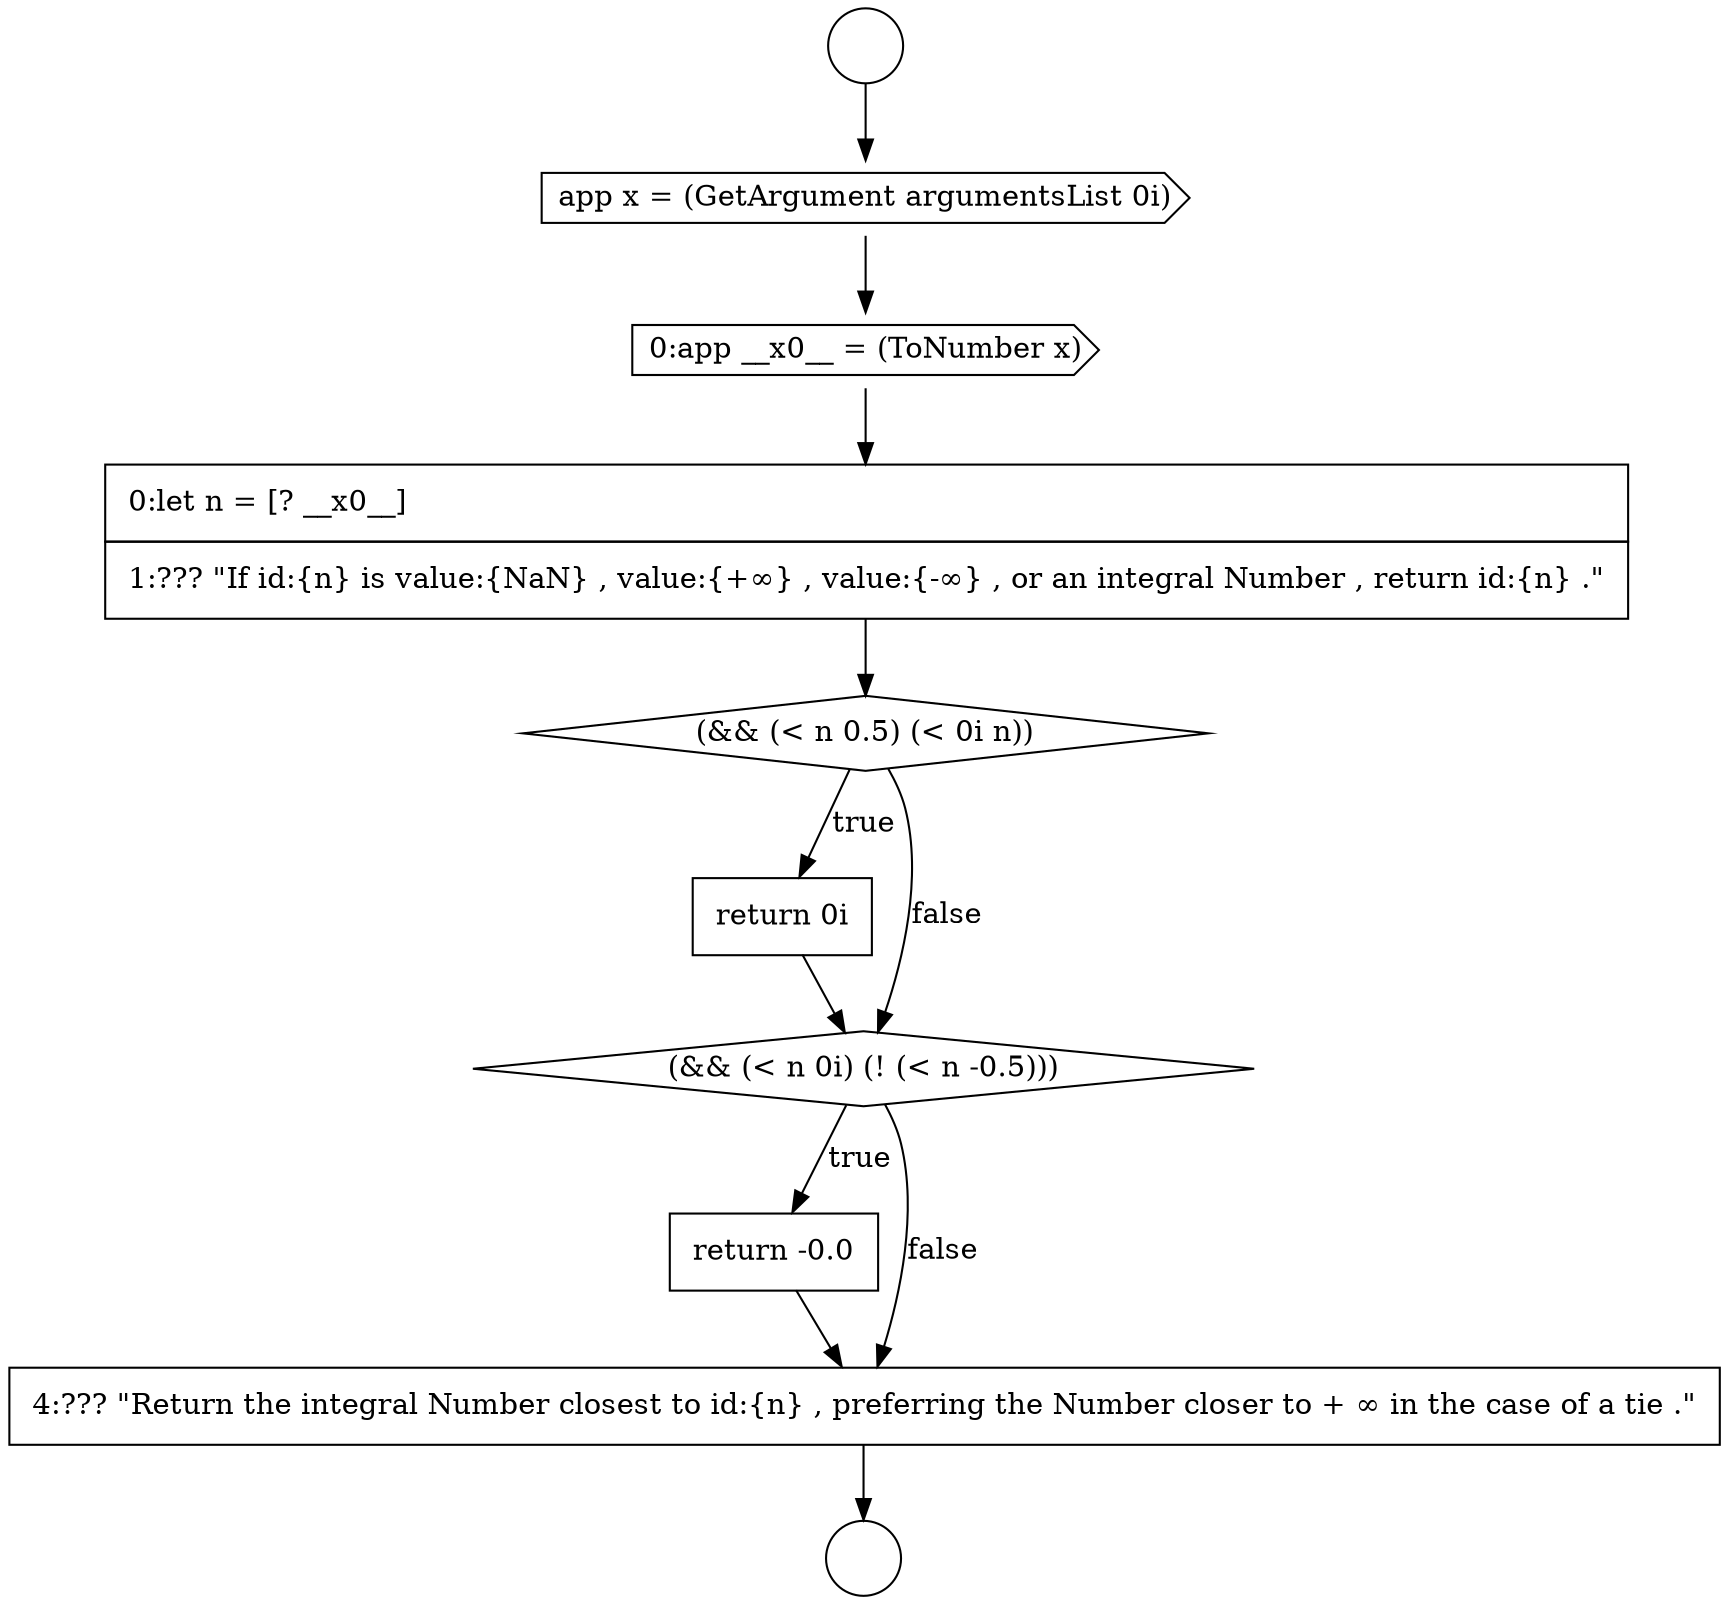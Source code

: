 digraph {
  node13024 [shape=cds, label=<<font color="black">0:app __x0__ = (ToNumber x)</font>> color="black" fillcolor="white" style=filled]
  node13029 [shape=none, margin=0, label=<<font color="black">
    <table border="0" cellborder="1" cellspacing="0" cellpadding="10">
      <tr><td align="left">return -0.0</td></tr>
    </table>
  </font>> color="black" fillcolor="white" style=filled]
  node13023 [shape=cds, label=<<font color="black">app x = (GetArgument argumentsList 0i)</font>> color="black" fillcolor="white" style=filled]
  node13026 [shape=diamond, label=<<font color="black">(&amp;&amp; (&lt; n 0.5) (&lt; 0i n))</font>> color="black" fillcolor="white" style=filled]
  node13022 [shape=circle label=" " color="black" fillcolor="white" style=filled]
  node13027 [shape=none, margin=0, label=<<font color="black">
    <table border="0" cellborder="1" cellspacing="0" cellpadding="10">
      <tr><td align="left">return 0i</td></tr>
    </table>
  </font>> color="black" fillcolor="white" style=filled]
  node13021 [shape=circle label=" " color="black" fillcolor="white" style=filled]
  node13028 [shape=diamond, label=<<font color="black">(&amp;&amp; (&lt; n 0i) (! (&lt; n -0.5)))</font>> color="black" fillcolor="white" style=filled]
  node13030 [shape=none, margin=0, label=<<font color="black">
    <table border="0" cellborder="1" cellspacing="0" cellpadding="10">
      <tr><td align="left">4:??? &quot;Return the integral Number closest to id:{n} , preferring the Number closer to + &infin; in the case of a tie .&quot;</td></tr>
    </table>
  </font>> color="black" fillcolor="white" style=filled]
  node13025 [shape=none, margin=0, label=<<font color="black">
    <table border="0" cellborder="1" cellspacing="0" cellpadding="10">
      <tr><td align="left">0:let n = [? __x0__]</td></tr>
      <tr><td align="left">1:??? &quot;If id:{n} is value:{NaN} , value:{+&infin;} , value:{-&infin;} , or an integral Number , return id:{n} .&quot;</td></tr>
    </table>
  </font>> color="black" fillcolor="white" style=filled]
  node13021 -> node13023 [ color="black"]
  node13026 -> node13027 [label=<<font color="black">true</font>> color="black"]
  node13026 -> node13028 [label=<<font color="black">false</font>> color="black"]
  node13028 -> node13029 [label=<<font color="black">true</font>> color="black"]
  node13028 -> node13030 [label=<<font color="black">false</font>> color="black"]
  node13025 -> node13026 [ color="black"]
  node13023 -> node13024 [ color="black"]
  node13030 -> node13022 [ color="black"]
  node13027 -> node13028 [ color="black"]
  node13024 -> node13025 [ color="black"]
  node13029 -> node13030 [ color="black"]
}

